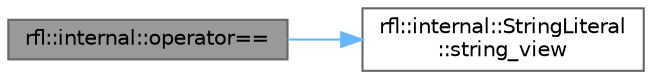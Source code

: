 digraph "rfl::internal::operator=="
{
 // LATEX_PDF_SIZE
  bgcolor="transparent";
  edge [fontname=Helvetica,fontsize=10,labelfontname=Helvetica,labelfontsize=10];
  node [fontname=Helvetica,fontsize=10,shape=box,height=0.2,width=0.4];
  rankdir="LR";
  Node1 [id="Node000001",label="rfl::internal::operator==",height=0.2,width=0.4,color="gray40", fillcolor="grey60", style="filled", fontcolor="black",tooltip=" "];
  Node1 -> Node2 [id="edge2_Node000001_Node000002",color="steelblue1",style="solid",tooltip=" "];
  Node2 [id="Node000002",label="rfl::internal::StringLiteral\l::string_view",height=0.2,width=0.4,color="grey40", fillcolor="white", style="filled",URL="$structrfl_1_1internal_1_1_string_literal.html#ac6dd86a6b9dd9d69c263bc767376cf21",tooltip="Returns the value as a string."];
}
